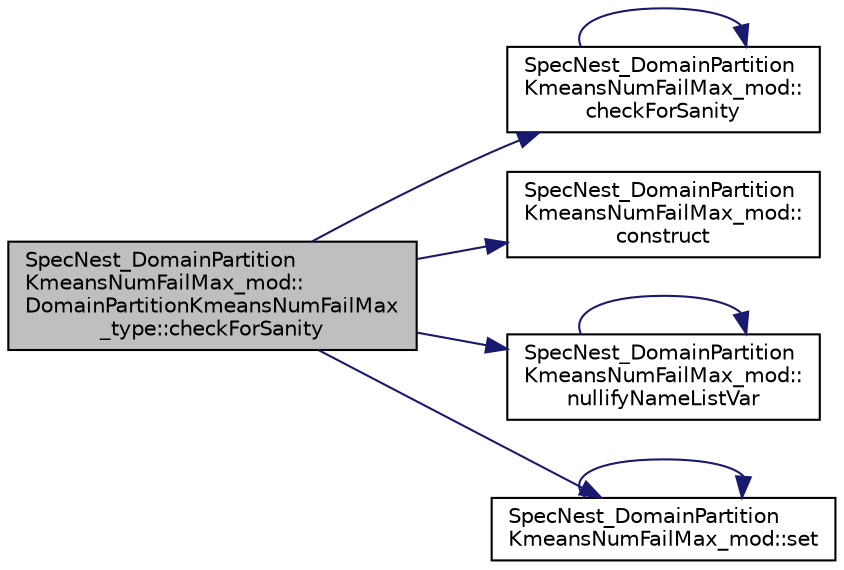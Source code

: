 digraph "SpecNest_DomainPartitionKmeansNumFailMax_mod::DomainPartitionKmeansNumFailMax_type::checkForSanity"
{
 // LATEX_PDF_SIZE
  edge [fontname="Helvetica",fontsize="10",labelfontname="Helvetica",labelfontsize="10"];
  node [fontname="Helvetica",fontsize="10",shape=record];
  rankdir="LR";
  Node1 [label="SpecNest_DomainPartition\lKmeansNumFailMax_mod::\lDomainPartitionKmeansNumFailMax\l_type::checkForSanity",height=0.2,width=0.4,color="black", fillcolor="grey75", style="filled", fontcolor="black",tooltip=" "];
  Node1 -> Node2 [color="midnightblue",fontsize="10",style="solid",fontname="Helvetica"];
  Node2 [label="SpecNest_DomainPartition\lKmeansNumFailMax_mod::\lcheckForSanity",height=0.2,width=0.4,color="black", fillcolor="white", style="filled",URL="$namespaceSpecNest__DomainPartitionKmeansNumFailMax__mod.html#aa897f2066b38ac6cba195e11181d4a83",tooltip=" "];
  Node2 -> Node2 [color="midnightblue",fontsize="10",style="solid",fontname="Helvetica"];
  Node1 -> Node3 [color="midnightblue",fontsize="10",style="solid",fontname="Helvetica"];
  Node3 [label="SpecNest_DomainPartition\lKmeansNumFailMax_mod::\lconstruct",height=0.2,width=0.4,color="black", fillcolor="white", style="filled",URL="$namespaceSpecNest__DomainPartitionKmeansNumFailMax__mod.html#ab59eae64a171761cc51e151315ce9b3b",tooltip=" "];
  Node1 -> Node4 [color="midnightblue",fontsize="10",style="solid",fontname="Helvetica"];
  Node4 [label="SpecNest_DomainPartition\lKmeansNumFailMax_mod::\lnullifyNameListVar",height=0.2,width=0.4,color="black", fillcolor="white", style="filled",URL="$namespaceSpecNest__DomainPartitionKmeansNumFailMax__mod.html#a8c4f5af69271130a3a2d9845a06e1a45",tooltip=" "];
  Node4 -> Node4 [color="midnightblue",fontsize="10",style="solid",fontname="Helvetica"];
  Node1 -> Node5 [color="midnightblue",fontsize="10",style="solid",fontname="Helvetica"];
  Node5 [label="SpecNest_DomainPartition\lKmeansNumFailMax_mod::set",height=0.2,width=0.4,color="black", fillcolor="white", style="filled",URL="$namespaceSpecNest__DomainPartitionKmeansNumFailMax__mod.html#ac7381e319e73ea03c79c23686d01d151",tooltip=" "];
  Node5 -> Node5 [color="midnightblue",fontsize="10",style="solid",fontname="Helvetica"];
}
